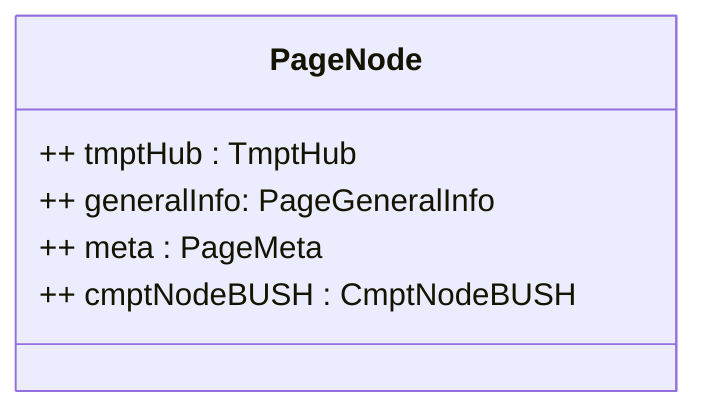 classDiagram

class PageNode {
   ++ tmptHub : TmptHub
   ++ generalInfo: PageGeneralInfo
   ++ meta : PageMeta
   ++ cmptNodeBUSH : CmptNodeBUSH
}